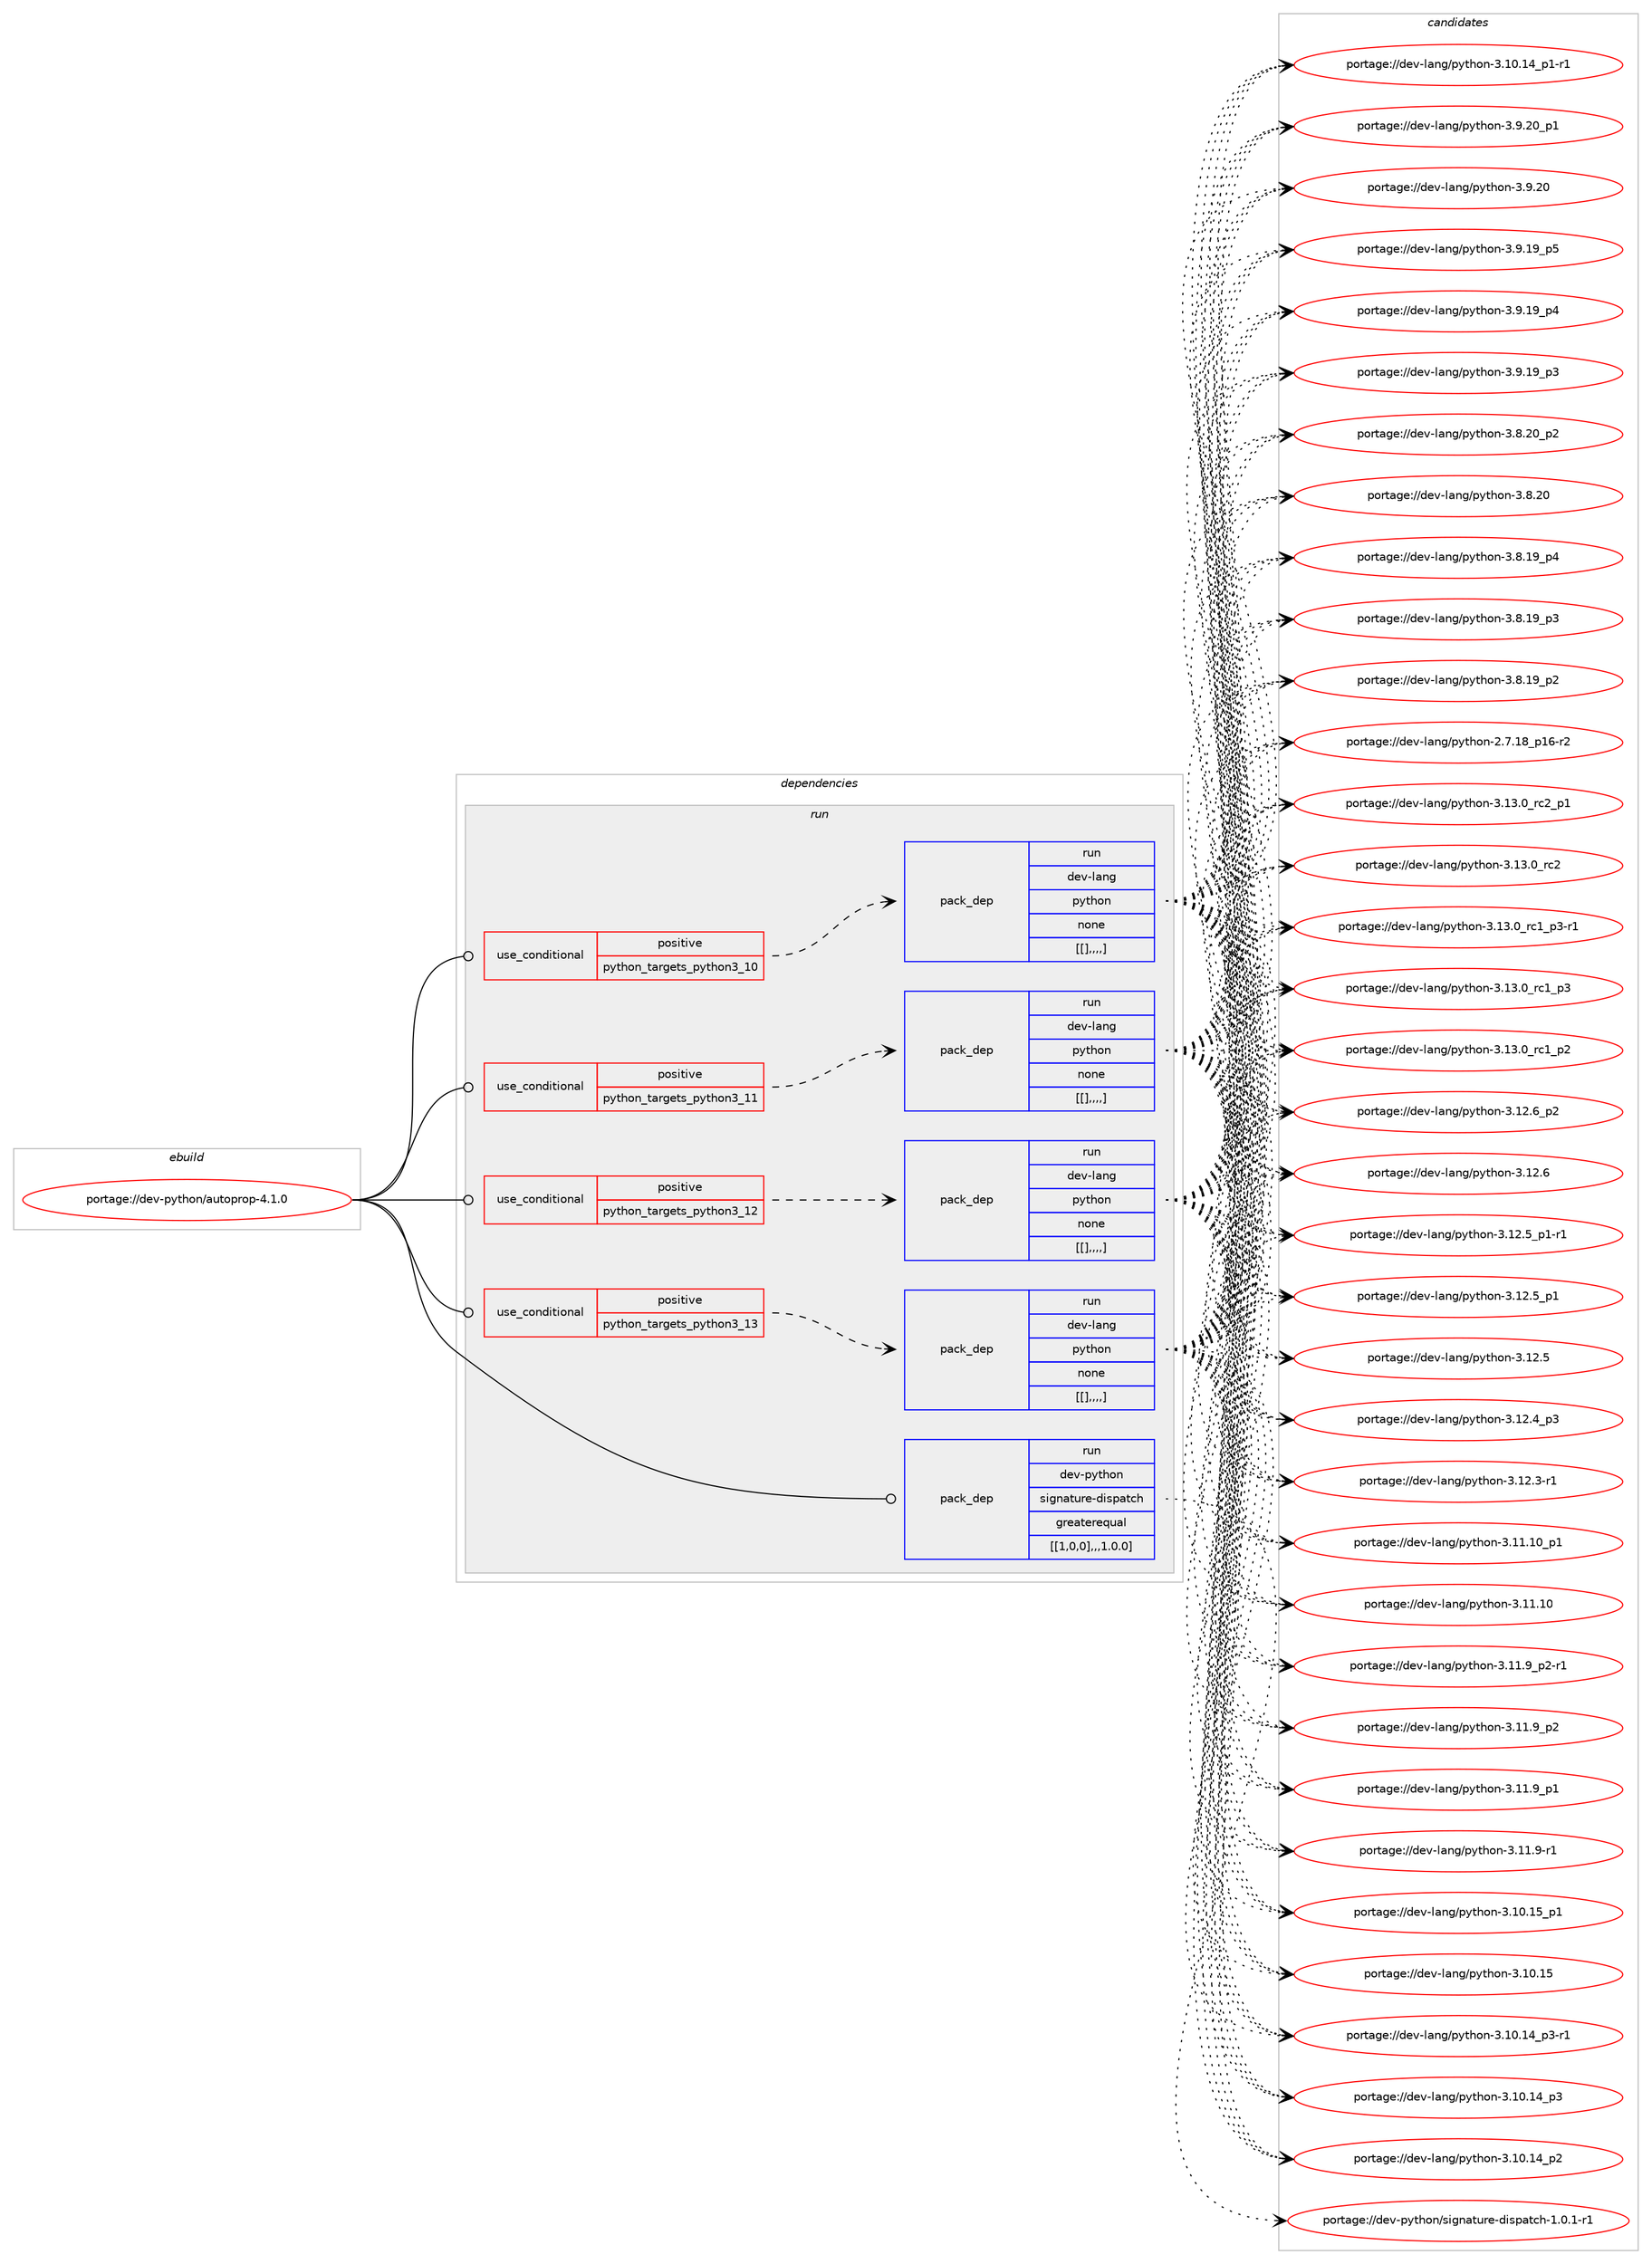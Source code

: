 digraph prolog {

# *************
# Graph options
# *************

newrank=true;
concentrate=true;
compound=true;
graph [rankdir=LR,fontname=Helvetica,fontsize=10,ranksep=1.5];#, ranksep=2.5, nodesep=0.2];
edge  [arrowhead=vee];
node  [fontname=Helvetica,fontsize=10];

# **********
# The ebuild
# **********

subgraph cluster_leftcol {
color=gray;
label=<<i>ebuild</i>>;
id [label="portage://dev-python/autoprop-4.1.0", color=red, width=4, href="../dev-python/autoprop-4.1.0.svg"];
}

# ****************
# The dependencies
# ****************

subgraph cluster_midcol {
color=gray;
label=<<i>dependencies</i>>;
subgraph cluster_compile {
fillcolor="#eeeeee";
style=filled;
label=<<i>compile</i>>;
}
subgraph cluster_compileandrun {
fillcolor="#eeeeee";
style=filled;
label=<<i>compile and run</i>>;
}
subgraph cluster_run {
fillcolor="#eeeeee";
style=filled;
label=<<i>run</i>>;
subgraph cond32195 {
dependency143944 [label=<<TABLE BORDER="0" CELLBORDER="1" CELLSPACING="0" CELLPADDING="4"><TR><TD ROWSPAN="3" CELLPADDING="10">use_conditional</TD></TR><TR><TD>positive</TD></TR><TR><TD>python_targets_python3_10</TD></TR></TABLE>>, shape=none, color=red];
subgraph pack110540 {
dependency143945 [label=<<TABLE BORDER="0" CELLBORDER="1" CELLSPACING="0" CELLPADDING="4" WIDTH="220"><TR><TD ROWSPAN="6" CELLPADDING="30">pack_dep</TD></TR><TR><TD WIDTH="110">run</TD></TR><TR><TD>dev-lang</TD></TR><TR><TD>python</TD></TR><TR><TD>none</TD></TR><TR><TD>[[],,,,]</TD></TR></TABLE>>, shape=none, color=blue];
}
dependency143944:e -> dependency143945:w [weight=20,style="dashed",arrowhead="vee"];
}
id:e -> dependency143944:w [weight=20,style="solid",arrowhead="odot"];
subgraph cond32196 {
dependency143946 [label=<<TABLE BORDER="0" CELLBORDER="1" CELLSPACING="0" CELLPADDING="4"><TR><TD ROWSPAN="3" CELLPADDING="10">use_conditional</TD></TR><TR><TD>positive</TD></TR><TR><TD>python_targets_python3_11</TD></TR></TABLE>>, shape=none, color=red];
subgraph pack110541 {
dependency143947 [label=<<TABLE BORDER="0" CELLBORDER="1" CELLSPACING="0" CELLPADDING="4" WIDTH="220"><TR><TD ROWSPAN="6" CELLPADDING="30">pack_dep</TD></TR><TR><TD WIDTH="110">run</TD></TR><TR><TD>dev-lang</TD></TR><TR><TD>python</TD></TR><TR><TD>none</TD></TR><TR><TD>[[],,,,]</TD></TR></TABLE>>, shape=none, color=blue];
}
dependency143946:e -> dependency143947:w [weight=20,style="dashed",arrowhead="vee"];
}
id:e -> dependency143946:w [weight=20,style="solid",arrowhead="odot"];
subgraph cond32197 {
dependency143948 [label=<<TABLE BORDER="0" CELLBORDER="1" CELLSPACING="0" CELLPADDING="4"><TR><TD ROWSPAN="3" CELLPADDING="10">use_conditional</TD></TR><TR><TD>positive</TD></TR><TR><TD>python_targets_python3_12</TD></TR></TABLE>>, shape=none, color=red];
subgraph pack110542 {
dependency143949 [label=<<TABLE BORDER="0" CELLBORDER="1" CELLSPACING="0" CELLPADDING="4" WIDTH="220"><TR><TD ROWSPAN="6" CELLPADDING="30">pack_dep</TD></TR><TR><TD WIDTH="110">run</TD></TR><TR><TD>dev-lang</TD></TR><TR><TD>python</TD></TR><TR><TD>none</TD></TR><TR><TD>[[],,,,]</TD></TR></TABLE>>, shape=none, color=blue];
}
dependency143948:e -> dependency143949:w [weight=20,style="dashed",arrowhead="vee"];
}
id:e -> dependency143948:w [weight=20,style="solid",arrowhead="odot"];
subgraph cond32198 {
dependency143950 [label=<<TABLE BORDER="0" CELLBORDER="1" CELLSPACING="0" CELLPADDING="4"><TR><TD ROWSPAN="3" CELLPADDING="10">use_conditional</TD></TR><TR><TD>positive</TD></TR><TR><TD>python_targets_python3_13</TD></TR></TABLE>>, shape=none, color=red];
subgraph pack110543 {
dependency143951 [label=<<TABLE BORDER="0" CELLBORDER="1" CELLSPACING="0" CELLPADDING="4" WIDTH="220"><TR><TD ROWSPAN="6" CELLPADDING="30">pack_dep</TD></TR><TR><TD WIDTH="110">run</TD></TR><TR><TD>dev-lang</TD></TR><TR><TD>python</TD></TR><TR><TD>none</TD></TR><TR><TD>[[],,,,]</TD></TR></TABLE>>, shape=none, color=blue];
}
dependency143950:e -> dependency143951:w [weight=20,style="dashed",arrowhead="vee"];
}
id:e -> dependency143950:w [weight=20,style="solid",arrowhead="odot"];
subgraph pack110544 {
dependency143952 [label=<<TABLE BORDER="0" CELLBORDER="1" CELLSPACING="0" CELLPADDING="4" WIDTH="220"><TR><TD ROWSPAN="6" CELLPADDING="30">pack_dep</TD></TR><TR><TD WIDTH="110">run</TD></TR><TR><TD>dev-python</TD></TR><TR><TD>signature-dispatch</TD></TR><TR><TD>greaterequal</TD></TR><TR><TD>[[1,0,0],,,1.0.0]</TD></TR></TABLE>>, shape=none, color=blue];
}
id:e -> dependency143952:w [weight=20,style="solid",arrowhead="odot"];
}
}

# **************
# The candidates
# **************

subgraph cluster_choices {
rank=same;
color=gray;
label=<<i>candidates</i>>;

subgraph choice110540 {
color=black;
nodesep=1;
choice100101118451089711010347112121116104111110455146495146489511499509511249 [label="portage://dev-lang/python-3.13.0_rc2_p1", color=red, width=4,href="../dev-lang/python-3.13.0_rc2_p1.svg"];
choice10010111845108971101034711212111610411111045514649514648951149950 [label="portage://dev-lang/python-3.13.0_rc2", color=red, width=4,href="../dev-lang/python-3.13.0_rc2.svg"];
choice1001011184510897110103471121211161041111104551464951464895114994995112514511449 [label="portage://dev-lang/python-3.13.0_rc1_p3-r1", color=red, width=4,href="../dev-lang/python-3.13.0_rc1_p3-r1.svg"];
choice100101118451089711010347112121116104111110455146495146489511499499511251 [label="portage://dev-lang/python-3.13.0_rc1_p3", color=red, width=4,href="../dev-lang/python-3.13.0_rc1_p3.svg"];
choice100101118451089711010347112121116104111110455146495146489511499499511250 [label="portage://dev-lang/python-3.13.0_rc1_p2", color=red, width=4,href="../dev-lang/python-3.13.0_rc1_p2.svg"];
choice100101118451089711010347112121116104111110455146495046549511250 [label="portage://dev-lang/python-3.12.6_p2", color=red, width=4,href="../dev-lang/python-3.12.6_p2.svg"];
choice10010111845108971101034711212111610411111045514649504654 [label="portage://dev-lang/python-3.12.6", color=red, width=4,href="../dev-lang/python-3.12.6.svg"];
choice1001011184510897110103471121211161041111104551464950465395112494511449 [label="portage://dev-lang/python-3.12.5_p1-r1", color=red, width=4,href="../dev-lang/python-3.12.5_p1-r1.svg"];
choice100101118451089711010347112121116104111110455146495046539511249 [label="portage://dev-lang/python-3.12.5_p1", color=red, width=4,href="../dev-lang/python-3.12.5_p1.svg"];
choice10010111845108971101034711212111610411111045514649504653 [label="portage://dev-lang/python-3.12.5", color=red, width=4,href="../dev-lang/python-3.12.5.svg"];
choice100101118451089711010347112121116104111110455146495046529511251 [label="portage://dev-lang/python-3.12.4_p3", color=red, width=4,href="../dev-lang/python-3.12.4_p3.svg"];
choice100101118451089711010347112121116104111110455146495046514511449 [label="portage://dev-lang/python-3.12.3-r1", color=red, width=4,href="../dev-lang/python-3.12.3-r1.svg"];
choice10010111845108971101034711212111610411111045514649494649489511249 [label="portage://dev-lang/python-3.11.10_p1", color=red, width=4,href="../dev-lang/python-3.11.10_p1.svg"];
choice1001011184510897110103471121211161041111104551464949464948 [label="portage://dev-lang/python-3.11.10", color=red, width=4,href="../dev-lang/python-3.11.10.svg"];
choice1001011184510897110103471121211161041111104551464949465795112504511449 [label="portage://dev-lang/python-3.11.9_p2-r1", color=red, width=4,href="../dev-lang/python-3.11.9_p2-r1.svg"];
choice100101118451089711010347112121116104111110455146494946579511250 [label="portage://dev-lang/python-3.11.9_p2", color=red, width=4,href="../dev-lang/python-3.11.9_p2.svg"];
choice100101118451089711010347112121116104111110455146494946579511249 [label="portage://dev-lang/python-3.11.9_p1", color=red, width=4,href="../dev-lang/python-3.11.9_p1.svg"];
choice100101118451089711010347112121116104111110455146494946574511449 [label="portage://dev-lang/python-3.11.9-r1", color=red, width=4,href="../dev-lang/python-3.11.9-r1.svg"];
choice10010111845108971101034711212111610411111045514649484649539511249 [label="portage://dev-lang/python-3.10.15_p1", color=red, width=4,href="../dev-lang/python-3.10.15_p1.svg"];
choice1001011184510897110103471121211161041111104551464948464953 [label="portage://dev-lang/python-3.10.15", color=red, width=4,href="../dev-lang/python-3.10.15.svg"];
choice100101118451089711010347112121116104111110455146494846495295112514511449 [label="portage://dev-lang/python-3.10.14_p3-r1", color=red, width=4,href="../dev-lang/python-3.10.14_p3-r1.svg"];
choice10010111845108971101034711212111610411111045514649484649529511251 [label="portage://dev-lang/python-3.10.14_p3", color=red, width=4,href="../dev-lang/python-3.10.14_p3.svg"];
choice10010111845108971101034711212111610411111045514649484649529511250 [label="portage://dev-lang/python-3.10.14_p2", color=red, width=4,href="../dev-lang/python-3.10.14_p2.svg"];
choice100101118451089711010347112121116104111110455146494846495295112494511449 [label="portage://dev-lang/python-3.10.14_p1-r1", color=red, width=4,href="../dev-lang/python-3.10.14_p1-r1.svg"];
choice100101118451089711010347112121116104111110455146574650489511249 [label="portage://dev-lang/python-3.9.20_p1", color=red, width=4,href="../dev-lang/python-3.9.20_p1.svg"];
choice10010111845108971101034711212111610411111045514657465048 [label="portage://dev-lang/python-3.9.20", color=red, width=4,href="../dev-lang/python-3.9.20.svg"];
choice100101118451089711010347112121116104111110455146574649579511253 [label="portage://dev-lang/python-3.9.19_p5", color=red, width=4,href="../dev-lang/python-3.9.19_p5.svg"];
choice100101118451089711010347112121116104111110455146574649579511252 [label="portage://dev-lang/python-3.9.19_p4", color=red, width=4,href="../dev-lang/python-3.9.19_p4.svg"];
choice100101118451089711010347112121116104111110455146574649579511251 [label="portage://dev-lang/python-3.9.19_p3", color=red, width=4,href="../dev-lang/python-3.9.19_p3.svg"];
choice100101118451089711010347112121116104111110455146564650489511250 [label="portage://dev-lang/python-3.8.20_p2", color=red, width=4,href="../dev-lang/python-3.8.20_p2.svg"];
choice10010111845108971101034711212111610411111045514656465048 [label="portage://dev-lang/python-3.8.20", color=red, width=4,href="../dev-lang/python-3.8.20.svg"];
choice100101118451089711010347112121116104111110455146564649579511252 [label="portage://dev-lang/python-3.8.19_p4", color=red, width=4,href="../dev-lang/python-3.8.19_p4.svg"];
choice100101118451089711010347112121116104111110455146564649579511251 [label="portage://dev-lang/python-3.8.19_p3", color=red, width=4,href="../dev-lang/python-3.8.19_p3.svg"];
choice100101118451089711010347112121116104111110455146564649579511250 [label="portage://dev-lang/python-3.8.19_p2", color=red, width=4,href="../dev-lang/python-3.8.19_p2.svg"];
choice100101118451089711010347112121116104111110455046554649569511249544511450 [label="portage://dev-lang/python-2.7.18_p16-r2", color=red, width=4,href="../dev-lang/python-2.7.18_p16-r2.svg"];
dependency143945:e -> choice100101118451089711010347112121116104111110455146495146489511499509511249:w [style=dotted,weight="100"];
dependency143945:e -> choice10010111845108971101034711212111610411111045514649514648951149950:w [style=dotted,weight="100"];
dependency143945:e -> choice1001011184510897110103471121211161041111104551464951464895114994995112514511449:w [style=dotted,weight="100"];
dependency143945:e -> choice100101118451089711010347112121116104111110455146495146489511499499511251:w [style=dotted,weight="100"];
dependency143945:e -> choice100101118451089711010347112121116104111110455146495146489511499499511250:w [style=dotted,weight="100"];
dependency143945:e -> choice100101118451089711010347112121116104111110455146495046549511250:w [style=dotted,weight="100"];
dependency143945:e -> choice10010111845108971101034711212111610411111045514649504654:w [style=dotted,weight="100"];
dependency143945:e -> choice1001011184510897110103471121211161041111104551464950465395112494511449:w [style=dotted,weight="100"];
dependency143945:e -> choice100101118451089711010347112121116104111110455146495046539511249:w [style=dotted,weight="100"];
dependency143945:e -> choice10010111845108971101034711212111610411111045514649504653:w [style=dotted,weight="100"];
dependency143945:e -> choice100101118451089711010347112121116104111110455146495046529511251:w [style=dotted,weight="100"];
dependency143945:e -> choice100101118451089711010347112121116104111110455146495046514511449:w [style=dotted,weight="100"];
dependency143945:e -> choice10010111845108971101034711212111610411111045514649494649489511249:w [style=dotted,weight="100"];
dependency143945:e -> choice1001011184510897110103471121211161041111104551464949464948:w [style=dotted,weight="100"];
dependency143945:e -> choice1001011184510897110103471121211161041111104551464949465795112504511449:w [style=dotted,weight="100"];
dependency143945:e -> choice100101118451089711010347112121116104111110455146494946579511250:w [style=dotted,weight="100"];
dependency143945:e -> choice100101118451089711010347112121116104111110455146494946579511249:w [style=dotted,weight="100"];
dependency143945:e -> choice100101118451089711010347112121116104111110455146494946574511449:w [style=dotted,weight="100"];
dependency143945:e -> choice10010111845108971101034711212111610411111045514649484649539511249:w [style=dotted,weight="100"];
dependency143945:e -> choice1001011184510897110103471121211161041111104551464948464953:w [style=dotted,weight="100"];
dependency143945:e -> choice100101118451089711010347112121116104111110455146494846495295112514511449:w [style=dotted,weight="100"];
dependency143945:e -> choice10010111845108971101034711212111610411111045514649484649529511251:w [style=dotted,weight="100"];
dependency143945:e -> choice10010111845108971101034711212111610411111045514649484649529511250:w [style=dotted,weight="100"];
dependency143945:e -> choice100101118451089711010347112121116104111110455146494846495295112494511449:w [style=dotted,weight="100"];
dependency143945:e -> choice100101118451089711010347112121116104111110455146574650489511249:w [style=dotted,weight="100"];
dependency143945:e -> choice10010111845108971101034711212111610411111045514657465048:w [style=dotted,weight="100"];
dependency143945:e -> choice100101118451089711010347112121116104111110455146574649579511253:w [style=dotted,weight="100"];
dependency143945:e -> choice100101118451089711010347112121116104111110455146574649579511252:w [style=dotted,weight="100"];
dependency143945:e -> choice100101118451089711010347112121116104111110455146574649579511251:w [style=dotted,weight="100"];
dependency143945:e -> choice100101118451089711010347112121116104111110455146564650489511250:w [style=dotted,weight="100"];
dependency143945:e -> choice10010111845108971101034711212111610411111045514656465048:w [style=dotted,weight="100"];
dependency143945:e -> choice100101118451089711010347112121116104111110455146564649579511252:w [style=dotted,weight="100"];
dependency143945:e -> choice100101118451089711010347112121116104111110455146564649579511251:w [style=dotted,weight="100"];
dependency143945:e -> choice100101118451089711010347112121116104111110455146564649579511250:w [style=dotted,weight="100"];
dependency143945:e -> choice100101118451089711010347112121116104111110455046554649569511249544511450:w [style=dotted,weight="100"];
}
subgraph choice110541 {
color=black;
nodesep=1;
choice100101118451089711010347112121116104111110455146495146489511499509511249 [label="portage://dev-lang/python-3.13.0_rc2_p1", color=red, width=4,href="../dev-lang/python-3.13.0_rc2_p1.svg"];
choice10010111845108971101034711212111610411111045514649514648951149950 [label="portage://dev-lang/python-3.13.0_rc2", color=red, width=4,href="../dev-lang/python-3.13.0_rc2.svg"];
choice1001011184510897110103471121211161041111104551464951464895114994995112514511449 [label="portage://dev-lang/python-3.13.0_rc1_p3-r1", color=red, width=4,href="../dev-lang/python-3.13.0_rc1_p3-r1.svg"];
choice100101118451089711010347112121116104111110455146495146489511499499511251 [label="portage://dev-lang/python-3.13.0_rc1_p3", color=red, width=4,href="../dev-lang/python-3.13.0_rc1_p3.svg"];
choice100101118451089711010347112121116104111110455146495146489511499499511250 [label="portage://dev-lang/python-3.13.0_rc1_p2", color=red, width=4,href="../dev-lang/python-3.13.0_rc1_p2.svg"];
choice100101118451089711010347112121116104111110455146495046549511250 [label="portage://dev-lang/python-3.12.6_p2", color=red, width=4,href="../dev-lang/python-3.12.6_p2.svg"];
choice10010111845108971101034711212111610411111045514649504654 [label="portage://dev-lang/python-3.12.6", color=red, width=4,href="../dev-lang/python-3.12.6.svg"];
choice1001011184510897110103471121211161041111104551464950465395112494511449 [label="portage://dev-lang/python-3.12.5_p1-r1", color=red, width=4,href="../dev-lang/python-3.12.5_p1-r1.svg"];
choice100101118451089711010347112121116104111110455146495046539511249 [label="portage://dev-lang/python-3.12.5_p1", color=red, width=4,href="../dev-lang/python-3.12.5_p1.svg"];
choice10010111845108971101034711212111610411111045514649504653 [label="portage://dev-lang/python-3.12.5", color=red, width=4,href="../dev-lang/python-3.12.5.svg"];
choice100101118451089711010347112121116104111110455146495046529511251 [label="portage://dev-lang/python-3.12.4_p3", color=red, width=4,href="../dev-lang/python-3.12.4_p3.svg"];
choice100101118451089711010347112121116104111110455146495046514511449 [label="portage://dev-lang/python-3.12.3-r1", color=red, width=4,href="../dev-lang/python-3.12.3-r1.svg"];
choice10010111845108971101034711212111610411111045514649494649489511249 [label="portage://dev-lang/python-3.11.10_p1", color=red, width=4,href="../dev-lang/python-3.11.10_p1.svg"];
choice1001011184510897110103471121211161041111104551464949464948 [label="portage://dev-lang/python-3.11.10", color=red, width=4,href="../dev-lang/python-3.11.10.svg"];
choice1001011184510897110103471121211161041111104551464949465795112504511449 [label="portage://dev-lang/python-3.11.9_p2-r1", color=red, width=4,href="../dev-lang/python-3.11.9_p2-r1.svg"];
choice100101118451089711010347112121116104111110455146494946579511250 [label="portage://dev-lang/python-3.11.9_p2", color=red, width=4,href="../dev-lang/python-3.11.9_p2.svg"];
choice100101118451089711010347112121116104111110455146494946579511249 [label="portage://dev-lang/python-3.11.9_p1", color=red, width=4,href="../dev-lang/python-3.11.9_p1.svg"];
choice100101118451089711010347112121116104111110455146494946574511449 [label="portage://dev-lang/python-3.11.9-r1", color=red, width=4,href="../dev-lang/python-3.11.9-r1.svg"];
choice10010111845108971101034711212111610411111045514649484649539511249 [label="portage://dev-lang/python-3.10.15_p1", color=red, width=4,href="../dev-lang/python-3.10.15_p1.svg"];
choice1001011184510897110103471121211161041111104551464948464953 [label="portage://dev-lang/python-3.10.15", color=red, width=4,href="../dev-lang/python-3.10.15.svg"];
choice100101118451089711010347112121116104111110455146494846495295112514511449 [label="portage://dev-lang/python-3.10.14_p3-r1", color=red, width=4,href="../dev-lang/python-3.10.14_p3-r1.svg"];
choice10010111845108971101034711212111610411111045514649484649529511251 [label="portage://dev-lang/python-3.10.14_p3", color=red, width=4,href="../dev-lang/python-3.10.14_p3.svg"];
choice10010111845108971101034711212111610411111045514649484649529511250 [label="portage://dev-lang/python-3.10.14_p2", color=red, width=4,href="../dev-lang/python-3.10.14_p2.svg"];
choice100101118451089711010347112121116104111110455146494846495295112494511449 [label="portage://dev-lang/python-3.10.14_p1-r1", color=red, width=4,href="../dev-lang/python-3.10.14_p1-r1.svg"];
choice100101118451089711010347112121116104111110455146574650489511249 [label="portage://dev-lang/python-3.9.20_p1", color=red, width=4,href="../dev-lang/python-3.9.20_p1.svg"];
choice10010111845108971101034711212111610411111045514657465048 [label="portage://dev-lang/python-3.9.20", color=red, width=4,href="../dev-lang/python-3.9.20.svg"];
choice100101118451089711010347112121116104111110455146574649579511253 [label="portage://dev-lang/python-3.9.19_p5", color=red, width=4,href="../dev-lang/python-3.9.19_p5.svg"];
choice100101118451089711010347112121116104111110455146574649579511252 [label="portage://dev-lang/python-3.9.19_p4", color=red, width=4,href="../dev-lang/python-3.9.19_p4.svg"];
choice100101118451089711010347112121116104111110455146574649579511251 [label="portage://dev-lang/python-3.9.19_p3", color=red, width=4,href="../dev-lang/python-3.9.19_p3.svg"];
choice100101118451089711010347112121116104111110455146564650489511250 [label="portage://dev-lang/python-3.8.20_p2", color=red, width=4,href="../dev-lang/python-3.8.20_p2.svg"];
choice10010111845108971101034711212111610411111045514656465048 [label="portage://dev-lang/python-3.8.20", color=red, width=4,href="../dev-lang/python-3.8.20.svg"];
choice100101118451089711010347112121116104111110455146564649579511252 [label="portage://dev-lang/python-3.8.19_p4", color=red, width=4,href="../dev-lang/python-3.8.19_p4.svg"];
choice100101118451089711010347112121116104111110455146564649579511251 [label="portage://dev-lang/python-3.8.19_p3", color=red, width=4,href="../dev-lang/python-3.8.19_p3.svg"];
choice100101118451089711010347112121116104111110455146564649579511250 [label="portage://dev-lang/python-3.8.19_p2", color=red, width=4,href="../dev-lang/python-3.8.19_p2.svg"];
choice100101118451089711010347112121116104111110455046554649569511249544511450 [label="portage://dev-lang/python-2.7.18_p16-r2", color=red, width=4,href="../dev-lang/python-2.7.18_p16-r2.svg"];
dependency143947:e -> choice100101118451089711010347112121116104111110455146495146489511499509511249:w [style=dotted,weight="100"];
dependency143947:e -> choice10010111845108971101034711212111610411111045514649514648951149950:w [style=dotted,weight="100"];
dependency143947:e -> choice1001011184510897110103471121211161041111104551464951464895114994995112514511449:w [style=dotted,weight="100"];
dependency143947:e -> choice100101118451089711010347112121116104111110455146495146489511499499511251:w [style=dotted,weight="100"];
dependency143947:e -> choice100101118451089711010347112121116104111110455146495146489511499499511250:w [style=dotted,weight="100"];
dependency143947:e -> choice100101118451089711010347112121116104111110455146495046549511250:w [style=dotted,weight="100"];
dependency143947:e -> choice10010111845108971101034711212111610411111045514649504654:w [style=dotted,weight="100"];
dependency143947:e -> choice1001011184510897110103471121211161041111104551464950465395112494511449:w [style=dotted,weight="100"];
dependency143947:e -> choice100101118451089711010347112121116104111110455146495046539511249:w [style=dotted,weight="100"];
dependency143947:e -> choice10010111845108971101034711212111610411111045514649504653:w [style=dotted,weight="100"];
dependency143947:e -> choice100101118451089711010347112121116104111110455146495046529511251:w [style=dotted,weight="100"];
dependency143947:e -> choice100101118451089711010347112121116104111110455146495046514511449:w [style=dotted,weight="100"];
dependency143947:e -> choice10010111845108971101034711212111610411111045514649494649489511249:w [style=dotted,weight="100"];
dependency143947:e -> choice1001011184510897110103471121211161041111104551464949464948:w [style=dotted,weight="100"];
dependency143947:e -> choice1001011184510897110103471121211161041111104551464949465795112504511449:w [style=dotted,weight="100"];
dependency143947:e -> choice100101118451089711010347112121116104111110455146494946579511250:w [style=dotted,weight="100"];
dependency143947:e -> choice100101118451089711010347112121116104111110455146494946579511249:w [style=dotted,weight="100"];
dependency143947:e -> choice100101118451089711010347112121116104111110455146494946574511449:w [style=dotted,weight="100"];
dependency143947:e -> choice10010111845108971101034711212111610411111045514649484649539511249:w [style=dotted,weight="100"];
dependency143947:e -> choice1001011184510897110103471121211161041111104551464948464953:w [style=dotted,weight="100"];
dependency143947:e -> choice100101118451089711010347112121116104111110455146494846495295112514511449:w [style=dotted,weight="100"];
dependency143947:e -> choice10010111845108971101034711212111610411111045514649484649529511251:w [style=dotted,weight="100"];
dependency143947:e -> choice10010111845108971101034711212111610411111045514649484649529511250:w [style=dotted,weight="100"];
dependency143947:e -> choice100101118451089711010347112121116104111110455146494846495295112494511449:w [style=dotted,weight="100"];
dependency143947:e -> choice100101118451089711010347112121116104111110455146574650489511249:w [style=dotted,weight="100"];
dependency143947:e -> choice10010111845108971101034711212111610411111045514657465048:w [style=dotted,weight="100"];
dependency143947:e -> choice100101118451089711010347112121116104111110455146574649579511253:w [style=dotted,weight="100"];
dependency143947:e -> choice100101118451089711010347112121116104111110455146574649579511252:w [style=dotted,weight="100"];
dependency143947:e -> choice100101118451089711010347112121116104111110455146574649579511251:w [style=dotted,weight="100"];
dependency143947:e -> choice100101118451089711010347112121116104111110455146564650489511250:w [style=dotted,weight="100"];
dependency143947:e -> choice10010111845108971101034711212111610411111045514656465048:w [style=dotted,weight="100"];
dependency143947:e -> choice100101118451089711010347112121116104111110455146564649579511252:w [style=dotted,weight="100"];
dependency143947:e -> choice100101118451089711010347112121116104111110455146564649579511251:w [style=dotted,weight="100"];
dependency143947:e -> choice100101118451089711010347112121116104111110455146564649579511250:w [style=dotted,weight="100"];
dependency143947:e -> choice100101118451089711010347112121116104111110455046554649569511249544511450:w [style=dotted,weight="100"];
}
subgraph choice110542 {
color=black;
nodesep=1;
choice100101118451089711010347112121116104111110455146495146489511499509511249 [label="portage://dev-lang/python-3.13.0_rc2_p1", color=red, width=4,href="../dev-lang/python-3.13.0_rc2_p1.svg"];
choice10010111845108971101034711212111610411111045514649514648951149950 [label="portage://dev-lang/python-3.13.0_rc2", color=red, width=4,href="../dev-lang/python-3.13.0_rc2.svg"];
choice1001011184510897110103471121211161041111104551464951464895114994995112514511449 [label="portage://dev-lang/python-3.13.0_rc1_p3-r1", color=red, width=4,href="../dev-lang/python-3.13.0_rc1_p3-r1.svg"];
choice100101118451089711010347112121116104111110455146495146489511499499511251 [label="portage://dev-lang/python-3.13.0_rc1_p3", color=red, width=4,href="../dev-lang/python-3.13.0_rc1_p3.svg"];
choice100101118451089711010347112121116104111110455146495146489511499499511250 [label="portage://dev-lang/python-3.13.0_rc1_p2", color=red, width=4,href="../dev-lang/python-3.13.0_rc1_p2.svg"];
choice100101118451089711010347112121116104111110455146495046549511250 [label="portage://dev-lang/python-3.12.6_p2", color=red, width=4,href="../dev-lang/python-3.12.6_p2.svg"];
choice10010111845108971101034711212111610411111045514649504654 [label="portage://dev-lang/python-3.12.6", color=red, width=4,href="../dev-lang/python-3.12.6.svg"];
choice1001011184510897110103471121211161041111104551464950465395112494511449 [label="portage://dev-lang/python-3.12.5_p1-r1", color=red, width=4,href="../dev-lang/python-3.12.5_p1-r1.svg"];
choice100101118451089711010347112121116104111110455146495046539511249 [label="portage://dev-lang/python-3.12.5_p1", color=red, width=4,href="../dev-lang/python-3.12.5_p1.svg"];
choice10010111845108971101034711212111610411111045514649504653 [label="portage://dev-lang/python-3.12.5", color=red, width=4,href="../dev-lang/python-3.12.5.svg"];
choice100101118451089711010347112121116104111110455146495046529511251 [label="portage://dev-lang/python-3.12.4_p3", color=red, width=4,href="../dev-lang/python-3.12.4_p3.svg"];
choice100101118451089711010347112121116104111110455146495046514511449 [label="portage://dev-lang/python-3.12.3-r1", color=red, width=4,href="../dev-lang/python-3.12.3-r1.svg"];
choice10010111845108971101034711212111610411111045514649494649489511249 [label="portage://dev-lang/python-3.11.10_p1", color=red, width=4,href="../dev-lang/python-3.11.10_p1.svg"];
choice1001011184510897110103471121211161041111104551464949464948 [label="portage://dev-lang/python-3.11.10", color=red, width=4,href="../dev-lang/python-3.11.10.svg"];
choice1001011184510897110103471121211161041111104551464949465795112504511449 [label="portage://dev-lang/python-3.11.9_p2-r1", color=red, width=4,href="../dev-lang/python-3.11.9_p2-r1.svg"];
choice100101118451089711010347112121116104111110455146494946579511250 [label="portage://dev-lang/python-3.11.9_p2", color=red, width=4,href="../dev-lang/python-3.11.9_p2.svg"];
choice100101118451089711010347112121116104111110455146494946579511249 [label="portage://dev-lang/python-3.11.9_p1", color=red, width=4,href="../dev-lang/python-3.11.9_p1.svg"];
choice100101118451089711010347112121116104111110455146494946574511449 [label="portage://dev-lang/python-3.11.9-r1", color=red, width=4,href="../dev-lang/python-3.11.9-r1.svg"];
choice10010111845108971101034711212111610411111045514649484649539511249 [label="portage://dev-lang/python-3.10.15_p1", color=red, width=4,href="../dev-lang/python-3.10.15_p1.svg"];
choice1001011184510897110103471121211161041111104551464948464953 [label="portage://dev-lang/python-3.10.15", color=red, width=4,href="../dev-lang/python-3.10.15.svg"];
choice100101118451089711010347112121116104111110455146494846495295112514511449 [label="portage://dev-lang/python-3.10.14_p3-r1", color=red, width=4,href="../dev-lang/python-3.10.14_p3-r1.svg"];
choice10010111845108971101034711212111610411111045514649484649529511251 [label="portage://dev-lang/python-3.10.14_p3", color=red, width=4,href="../dev-lang/python-3.10.14_p3.svg"];
choice10010111845108971101034711212111610411111045514649484649529511250 [label="portage://dev-lang/python-3.10.14_p2", color=red, width=4,href="../dev-lang/python-3.10.14_p2.svg"];
choice100101118451089711010347112121116104111110455146494846495295112494511449 [label="portage://dev-lang/python-3.10.14_p1-r1", color=red, width=4,href="../dev-lang/python-3.10.14_p1-r1.svg"];
choice100101118451089711010347112121116104111110455146574650489511249 [label="portage://dev-lang/python-3.9.20_p1", color=red, width=4,href="../dev-lang/python-3.9.20_p1.svg"];
choice10010111845108971101034711212111610411111045514657465048 [label="portage://dev-lang/python-3.9.20", color=red, width=4,href="../dev-lang/python-3.9.20.svg"];
choice100101118451089711010347112121116104111110455146574649579511253 [label="portage://dev-lang/python-3.9.19_p5", color=red, width=4,href="../dev-lang/python-3.9.19_p5.svg"];
choice100101118451089711010347112121116104111110455146574649579511252 [label="portage://dev-lang/python-3.9.19_p4", color=red, width=4,href="../dev-lang/python-3.9.19_p4.svg"];
choice100101118451089711010347112121116104111110455146574649579511251 [label="portage://dev-lang/python-3.9.19_p3", color=red, width=4,href="../dev-lang/python-3.9.19_p3.svg"];
choice100101118451089711010347112121116104111110455146564650489511250 [label="portage://dev-lang/python-3.8.20_p2", color=red, width=4,href="../dev-lang/python-3.8.20_p2.svg"];
choice10010111845108971101034711212111610411111045514656465048 [label="portage://dev-lang/python-3.8.20", color=red, width=4,href="../dev-lang/python-3.8.20.svg"];
choice100101118451089711010347112121116104111110455146564649579511252 [label="portage://dev-lang/python-3.8.19_p4", color=red, width=4,href="../dev-lang/python-3.8.19_p4.svg"];
choice100101118451089711010347112121116104111110455146564649579511251 [label="portage://dev-lang/python-3.8.19_p3", color=red, width=4,href="../dev-lang/python-3.8.19_p3.svg"];
choice100101118451089711010347112121116104111110455146564649579511250 [label="portage://dev-lang/python-3.8.19_p2", color=red, width=4,href="../dev-lang/python-3.8.19_p2.svg"];
choice100101118451089711010347112121116104111110455046554649569511249544511450 [label="portage://dev-lang/python-2.7.18_p16-r2", color=red, width=4,href="../dev-lang/python-2.7.18_p16-r2.svg"];
dependency143949:e -> choice100101118451089711010347112121116104111110455146495146489511499509511249:w [style=dotted,weight="100"];
dependency143949:e -> choice10010111845108971101034711212111610411111045514649514648951149950:w [style=dotted,weight="100"];
dependency143949:e -> choice1001011184510897110103471121211161041111104551464951464895114994995112514511449:w [style=dotted,weight="100"];
dependency143949:e -> choice100101118451089711010347112121116104111110455146495146489511499499511251:w [style=dotted,weight="100"];
dependency143949:e -> choice100101118451089711010347112121116104111110455146495146489511499499511250:w [style=dotted,weight="100"];
dependency143949:e -> choice100101118451089711010347112121116104111110455146495046549511250:w [style=dotted,weight="100"];
dependency143949:e -> choice10010111845108971101034711212111610411111045514649504654:w [style=dotted,weight="100"];
dependency143949:e -> choice1001011184510897110103471121211161041111104551464950465395112494511449:w [style=dotted,weight="100"];
dependency143949:e -> choice100101118451089711010347112121116104111110455146495046539511249:w [style=dotted,weight="100"];
dependency143949:e -> choice10010111845108971101034711212111610411111045514649504653:w [style=dotted,weight="100"];
dependency143949:e -> choice100101118451089711010347112121116104111110455146495046529511251:w [style=dotted,weight="100"];
dependency143949:e -> choice100101118451089711010347112121116104111110455146495046514511449:w [style=dotted,weight="100"];
dependency143949:e -> choice10010111845108971101034711212111610411111045514649494649489511249:w [style=dotted,weight="100"];
dependency143949:e -> choice1001011184510897110103471121211161041111104551464949464948:w [style=dotted,weight="100"];
dependency143949:e -> choice1001011184510897110103471121211161041111104551464949465795112504511449:w [style=dotted,weight="100"];
dependency143949:e -> choice100101118451089711010347112121116104111110455146494946579511250:w [style=dotted,weight="100"];
dependency143949:e -> choice100101118451089711010347112121116104111110455146494946579511249:w [style=dotted,weight="100"];
dependency143949:e -> choice100101118451089711010347112121116104111110455146494946574511449:w [style=dotted,weight="100"];
dependency143949:e -> choice10010111845108971101034711212111610411111045514649484649539511249:w [style=dotted,weight="100"];
dependency143949:e -> choice1001011184510897110103471121211161041111104551464948464953:w [style=dotted,weight="100"];
dependency143949:e -> choice100101118451089711010347112121116104111110455146494846495295112514511449:w [style=dotted,weight="100"];
dependency143949:e -> choice10010111845108971101034711212111610411111045514649484649529511251:w [style=dotted,weight="100"];
dependency143949:e -> choice10010111845108971101034711212111610411111045514649484649529511250:w [style=dotted,weight="100"];
dependency143949:e -> choice100101118451089711010347112121116104111110455146494846495295112494511449:w [style=dotted,weight="100"];
dependency143949:e -> choice100101118451089711010347112121116104111110455146574650489511249:w [style=dotted,weight="100"];
dependency143949:e -> choice10010111845108971101034711212111610411111045514657465048:w [style=dotted,weight="100"];
dependency143949:e -> choice100101118451089711010347112121116104111110455146574649579511253:w [style=dotted,weight="100"];
dependency143949:e -> choice100101118451089711010347112121116104111110455146574649579511252:w [style=dotted,weight="100"];
dependency143949:e -> choice100101118451089711010347112121116104111110455146574649579511251:w [style=dotted,weight="100"];
dependency143949:e -> choice100101118451089711010347112121116104111110455146564650489511250:w [style=dotted,weight="100"];
dependency143949:e -> choice10010111845108971101034711212111610411111045514656465048:w [style=dotted,weight="100"];
dependency143949:e -> choice100101118451089711010347112121116104111110455146564649579511252:w [style=dotted,weight="100"];
dependency143949:e -> choice100101118451089711010347112121116104111110455146564649579511251:w [style=dotted,weight="100"];
dependency143949:e -> choice100101118451089711010347112121116104111110455146564649579511250:w [style=dotted,weight="100"];
dependency143949:e -> choice100101118451089711010347112121116104111110455046554649569511249544511450:w [style=dotted,weight="100"];
}
subgraph choice110543 {
color=black;
nodesep=1;
choice100101118451089711010347112121116104111110455146495146489511499509511249 [label="portage://dev-lang/python-3.13.0_rc2_p1", color=red, width=4,href="../dev-lang/python-3.13.0_rc2_p1.svg"];
choice10010111845108971101034711212111610411111045514649514648951149950 [label="portage://dev-lang/python-3.13.0_rc2", color=red, width=4,href="../dev-lang/python-3.13.0_rc2.svg"];
choice1001011184510897110103471121211161041111104551464951464895114994995112514511449 [label="portage://dev-lang/python-3.13.0_rc1_p3-r1", color=red, width=4,href="../dev-lang/python-3.13.0_rc1_p3-r1.svg"];
choice100101118451089711010347112121116104111110455146495146489511499499511251 [label="portage://dev-lang/python-3.13.0_rc1_p3", color=red, width=4,href="../dev-lang/python-3.13.0_rc1_p3.svg"];
choice100101118451089711010347112121116104111110455146495146489511499499511250 [label="portage://dev-lang/python-3.13.0_rc1_p2", color=red, width=4,href="../dev-lang/python-3.13.0_rc1_p2.svg"];
choice100101118451089711010347112121116104111110455146495046549511250 [label="portage://dev-lang/python-3.12.6_p2", color=red, width=4,href="../dev-lang/python-3.12.6_p2.svg"];
choice10010111845108971101034711212111610411111045514649504654 [label="portage://dev-lang/python-3.12.6", color=red, width=4,href="../dev-lang/python-3.12.6.svg"];
choice1001011184510897110103471121211161041111104551464950465395112494511449 [label="portage://dev-lang/python-3.12.5_p1-r1", color=red, width=4,href="../dev-lang/python-3.12.5_p1-r1.svg"];
choice100101118451089711010347112121116104111110455146495046539511249 [label="portage://dev-lang/python-3.12.5_p1", color=red, width=4,href="../dev-lang/python-3.12.5_p1.svg"];
choice10010111845108971101034711212111610411111045514649504653 [label="portage://dev-lang/python-3.12.5", color=red, width=4,href="../dev-lang/python-3.12.5.svg"];
choice100101118451089711010347112121116104111110455146495046529511251 [label="portage://dev-lang/python-3.12.4_p3", color=red, width=4,href="../dev-lang/python-3.12.4_p3.svg"];
choice100101118451089711010347112121116104111110455146495046514511449 [label="portage://dev-lang/python-3.12.3-r1", color=red, width=4,href="../dev-lang/python-3.12.3-r1.svg"];
choice10010111845108971101034711212111610411111045514649494649489511249 [label="portage://dev-lang/python-3.11.10_p1", color=red, width=4,href="../dev-lang/python-3.11.10_p1.svg"];
choice1001011184510897110103471121211161041111104551464949464948 [label="portage://dev-lang/python-3.11.10", color=red, width=4,href="../dev-lang/python-3.11.10.svg"];
choice1001011184510897110103471121211161041111104551464949465795112504511449 [label="portage://dev-lang/python-3.11.9_p2-r1", color=red, width=4,href="../dev-lang/python-3.11.9_p2-r1.svg"];
choice100101118451089711010347112121116104111110455146494946579511250 [label="portage://dev-lang/python-3.11.9_p2", color=red, width=4,href="../dev-lang/python-3.11.9_p2.svg"];
choice100101118451089711010347112121116104111110455146494946579511249 [label="portage://dev-lang/python-3.11.9_p1", color=red, width=4,href="../dev-lang/python-3.11.9_p1.svg"];
choice100101118451089711010347112121116104111110455146494946574511449 [label="portage://dev-lang/python-3.11.9-r1", color=red, width=4,href="../dev-lang/python-3.11.9-r1.svg"];
choice10010111845108971101034711212111610411111045514649484649539511249 [label="portage://dev-lang/python-3.10.15_p1", color=red, width=4,href="../dev-lang/python-3.10.15_p1.svg"];
choice1001011184510897110103471121211161041111104551464948464953 [label="portage://dev-lang/python-3.10.15", color=red, width=4,href="../dev-lang/python-3.10.15.svg"];
choice100101118451089711010347112121116104111110455146494846495295112514511449 [label="portage://dev-lang/python-3.10.14_p3-r1", color=red, width=4,href="../dev-lang/python-3.10.14_p3-r1.svg"];
choice10010111845108971101034711212111610411111045514649484649529511251 [label="portage://dev-lang/python-3.10.14_p3", color=red, width=4,href="../dev-lang/python-3.10.14_p3.svg"];
choice10010111845108971101034711212111610411111045514649484649529511250 [label="portage://dev-lang/python-3.10.14_p2", color=red, width=4,href="../dev-lang/python-3.10.14_p2.svg"];
choice100101118451089711010347112121116104111110455146494846495295112494511449 [label="portage://dev-lang/python-3.10.14_p1-r1", color=red, width=4,href="../dev-lang/python-3.10.14_p1-r1.svg"];
choice100101118451089711010347112121116104111110455146574650489511249 [label="portage://dev-lang/python-3.9.20_p1", color=red, width=4,href="../dev-lang/python-3.9.20_p1.svg"];
choice10010111845108971101034711212111610411111045514657465048 [label="portage://dev-lang/python-3.9.20", color=red, width=4,href="../dev-lang/python-3.9.20.svg"];
choice100101118451089711010347112121116104111110455146574649579511253 [label="portage://dev-lang/python-3.9.19_p5", color=red, width=4,href="../dev-lang/python-3.9.19_p5.svg"];
choice100101118451089711010347112121116104111110455146574649579511252 [label="portage://dev-lang/python-3.9.19_p4", color=red, width=4,href="../dev-lang/python-3.9.19_p4.svg"];
choice100101118451089711010347112121116104111110455146574649579511251 [label="portage://dev-lang/python-3.9.19_p3", color=red, width=4,href="../dev-lang/python-3.9.19_p3.svg"];
choice100101118451089711010347112121116104111110455146564650489511250 [label="portage://dev-lang/python-3.8.20_p2", color=red, width=4,href="../dev-lang/python-3.8.20_p2.svg"];
choice10010111845108971101034711212111610411111045514656465048 [label="portage://dev-lang/python-3.8.20", color=red, width=4,href="../dev-lang/python-3.8.20.svg"];
choice100101118451089711010347112121116104111110455146564649579511252 [label="portage://dev-lang/python-3.8.19_p4", color=red, width=4,href="../dev-lang/python-3.8.19_p4.svg"];
choice100101118451089711010347112121116104111110455146564649579511251 [label="portage://dev-lang/python-3.8.19_p3", color=red, width=4,href="../dev-lang/python-3.8.19_p3.svg"];
choice100101118451089711010347112121116104111110455146564649579511250 [label="portage://dev-lang/python-3.8.19_p2", color=red, width=4,href="../dev-lang/python-3.8.19_p2.svg"];
choice100101118451089711010347112121116104111110455046554649569511249544511450 [label="portage://dev-lang/python-2.7.18_p16-r2", color=red, width=4,href="../dev-lang/python-2.7.18_p16-r2.svg"];
dependency143951:e -> choice100101118451089711010347112121116104111110455146495146489511499509511249:w [style=dotted,weight="100"];
dependency143951:e -> choice10010111845108971101034711212111610411111045514649514648951149950:w [style=dotted,weight="100"];
dependency143951:e -> choice1001011184510897110103471121211161041111104551464951464895114994995112514511449:w [style=dotted,weight="100"];
dependency143951:e -> choice100101118451089711010347112121116104111110455146495146489511499499511251:w [style=dotted,weight="100"];
dependency143951:e -> choice100101118451089711010347112121116104111110455146495146489511499499511250:w [style=dotted,weight="100"];
dependency143951:e -> choice100101118451089711010347112121116104111110455146495046549511250:w [style=dotted,weight="100"];
dependency143951:e -> choice10010111845108971101034711212111610411111045514649504654:w [style=dotted,weight="100"];
dependency143951:e -> choice1001011184510897110103471121211161041111104551464950465395112494511449:w [style=dotted,weight="100"];
dependency143951:e -> choice100101118451089711010347112121116104111110455146495046539511249:w [style=dotted,weight="100"];
dependency143951:e -> choice10010111845108971101034711212111610411111045514649504653:w [style=dotted,weight="100"];
dependency143951:e -> choice100101118451089711010347112121116104111110455146495046529511251:w [style=dotted,weight="100"];
dependency143951:e -> choice100101118451089711010347112121116104111110455146495046514511449:w [style=dotted,weight="100"];
dependency143951:e -> choice10010111845108971101034711212111610411111045514649494649489511249:w [style=dotted,weight="100"];
dependency143951:e -> choice1001011184510897110103471121211161041111104551464949464948:w [style=dotted,weight="100"];
dependency143951:e -> choice1001011184510897110103471121211161041111104551464949465795112504511449:w [style=dotted,weight="100"];
dependency143951:e -> choice100101118451089711010347112121116104111110455146494946579511250:w [style=dotted,weight="100"];
dependency143951:e -> choice100101118451089711010347112121116104111110455146494946579511249:w [style=dotted,weight="100"];
dependency143951:e -> choice100101118451089711010347112121116104111110455146494946574511449:w [style=dotted,weight="100"];
dependency143951:e -> choice10010111845108971101034711212111610411111045514649484649539511249:w [style=dotted,weight="100"];
dependency143951:e -> choice1001011184510897110103471121211161041111104551464948464953:w [style=dotted,weight="100"];
dependency143951:e -> choice100101118451089711010347112121116104111110455146494846495295112514511449:w [style=dotted,weight="100"];
dependency143951:e -> choice10010111845108971101034711212111610411111045514649484649529511251:w [style=dotted,weight="100"];
dependency143951:e -> choice10010111845108971101034711212111610411111045514649484649529511250:w [style=dotted,weight="100"];
dependency143951:e -> choice100101118451089711010347112121116104111110455146494846495295112494511449:w [style=dotted,weight="100"];
dependency143951:e -> choice100101118451089711010347112121116104111110455146574650489511249:w [style=dotted,weight="100"];
dependency143951:e -> choice10010111845108971101034711212111610411111045514657465048:w [style=dotted,weight="100"];
dependency143951:e -> choice100101118451089711010347112121116104111110455146574649579511253:w [style=dotted,weight="100"];
dependency143951:e -> choice100101118451089711010347112121116104111110455146574649579511252:w [style=dotted,weight="100"];
dependency143951:e -> choice100101118451089711010347112121116104111110455146574649579511251:w [style=dotted,weight="100"];
dependency143951:e -> choice100101118451089711010347112121116104111110455146564650489511250:w [style=dotted,weight="100"];
dependency143951:e -> choice10010111845108971101034711212111610411111045514656465048:w [style=dotted,weight="100"];
dependency143951:e -> choice100101118451089711010347112121116104111110455146564649579511252:w [style=dotted,weight="100"];
dependency143951:e -> choice100101118451089711010347112121116104111110455146564649579511251:w [style=dotted,weight="100"];
dependency143951:e -> choice100101118451089711010347112121116104111110455146564649579511250:w [style=dotted,weight="100"];
dependency143951:e -> choice100101118451089711010347112121116104111110455046554649569511249544511450:w [style=dotted,weight="100"];
}
subgraph choice110544 {
color=black;
nodesep=1;
choice1001011184511212111610411111047115105103110971161171141014510010511511297116991044549464846494511449 [label="portage://dev-python/signature-dispatch-1.0.1-r1", color=red, width=4,href="../dev-python/signature-dispatch-1.0.1-r1.svg"];
dependency143952:e -> choice1001011184511212111610411111047115105103110971161171141014510010511511297116991044549464846494511449:w [style=dotted,weight="100"];
}
}

}
